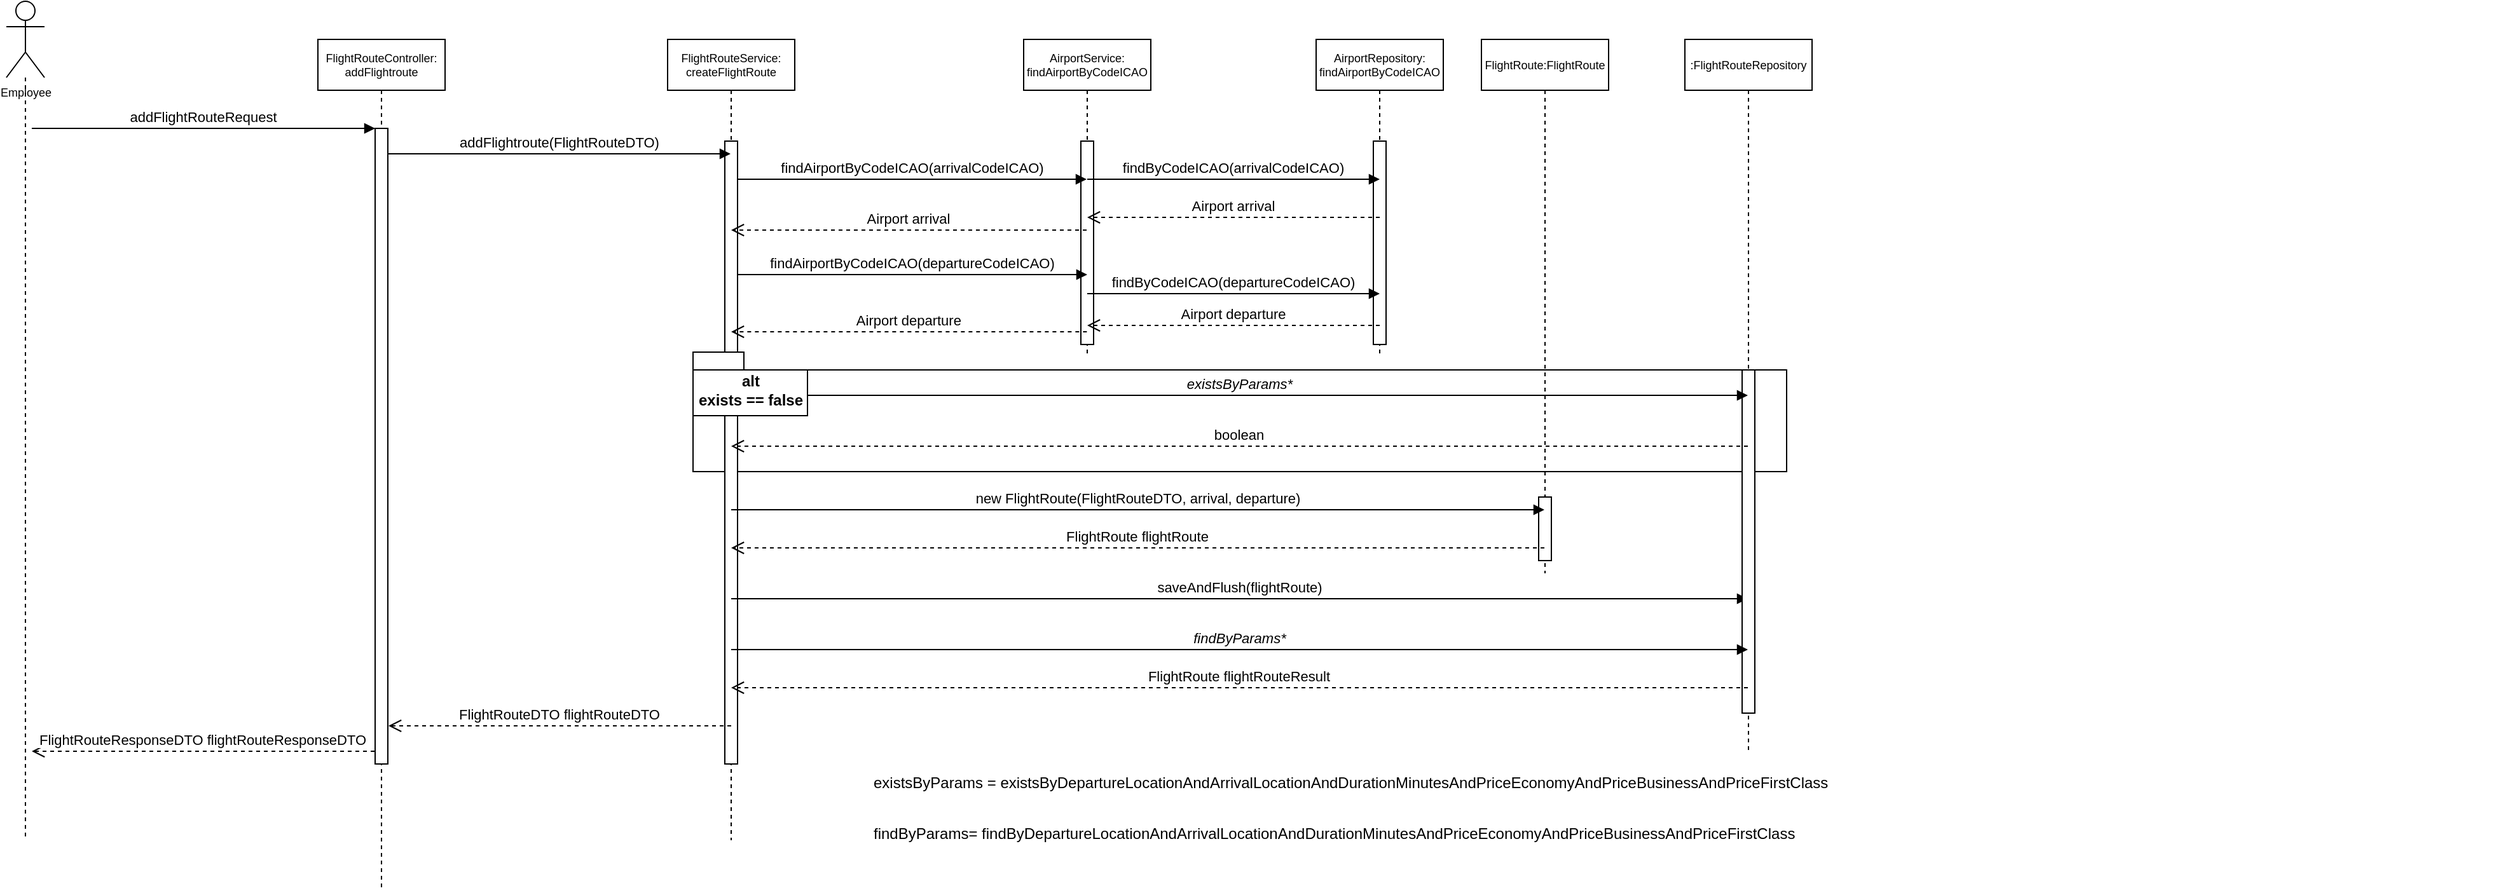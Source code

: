 <mxfile version="15.6.8" type="google"><diagram id="kgpKYQtTHZ0yAKxKKP6v" name="Page-1"><mxGraphModel dx="1483" dy="781" grid="1" gridSize="10" guides="1" tooltips="1" connect="1" arrows="1" fold="1" page="1" pageScale="1" pageWidth="2339" pageHeight="3300" math="0" shadow="0"><root><mxCell id="0"/><mxCell id="1" parent="0"/><mxCell id="11" value="" style="rounded=0;whiteSpace=wrap;html=1;fillColor=none;" parent="1" vertex="1"><mxGeometry x="1140" y="580" width="860" height="80" as="geometry"/></mxCell><mxCell id="3nuBFxr9cyL0pnOWT2aG-1" value="FlightRouteController:&#10;addFlightroute" style="shape=umlLifeline;perimeter=lifelinePerimeter;container=1;collapsible=0;recursiveResize=0;rounded=0;shadow=0;strokeWidth=1;fontSize=9;" parent="1" vertex="1"><mxGeometry x="845" y="320" width="100" height="670" as="geometry"/></mxCell><mxCell id="3nuBFxr9cyL0pnOWT2aG-2" value="" style="points=[];perimeter=orthogonalPerimeter;rounded=0;shadow=0;strokeWidth=1;" parent="3nuBFxr9cyL0pnOWT2aG-1" vertex="1"><mxGeometry x="45" y="70" width="10" height="500" as="geometry"/></mxCell><mxCell id="3nuBFxr9cyL0pnOWT2aG-3" value="addFlightRouteRequest" style="verticalAlign=bottom;startArrow=none;endArrow=block;startSize=8;shadow=0;strokeWidth=1;startFill=0;" parent="3nuBFxr9cyL0pnOWT2aG-1" target="3nuBFxr9cyL0pnOWT2aG-2" edge="1"><mxGeometry relative="1" as="geometry"><mxPoint x="-225" y="70" as="sourcePoint"/></mxGeometry></mxCell><mxCell id="3nuBFxr9cyL0pnOWT2aG-5" value="FlightRouteService:&#10;createFlightRoute" style="shape=umlLifeline;perimeter=lifelinePerimeter;container=1;collapsible=0;recursiveResize=0;rounded=0;shadow=0;strokeWidth=1;fontSize=9;" parent="1" vertex="1"><mxGeometry x="1120" y="320" width="100" height="630" as="geometry"/></mxCell><mxCell id="3nuBFxr9cyL0pnOWT2aG-6" value="" style="points=[];perimeter=orthogonalPerimeter;rounded=0;shadow=0;strokeWidth=1;" parent="3nuBFxr9cyL0pnOWT2aG-5" vertex="1"><mxGeometry x="45" y="80" width="10" height="490" as="geometry"/></mxCell><mxCell id="Fd8FxSf_azzKfpY1bieM-28" value="saveAndFlush(flightRoute)" style="verticalAlign=bottom;endArrow=block;shadow=0;strokeWidth=1;fontStyle=0" parent="3nuBFxr9cyL0pnOWT2aG-5" target="Fd8FxSf_azzKfpY1bieM-4" edge="1"><mxGeometry relative="1" as="geometry"><mxPoint x="50.0" y="440.0" as="sourcePoint"/><mxPoint x="600" y="440" as="targetPoint"/><Array as="points"><mxPoint x="185.19" y="440"/></Array></mxGeometry></mxCell><mxCell id="Fd8FxSf_azzKfpY1bieM-1" value="FlightRoute:FlightRoute" style="shape=umlLifeline;perimeter=lifelinePerimeter;container=1;collapsible=0;recursiveResize=0;rounded=0;shadow=0;strokeWidth=1;fontSize=9;" parent="1" vertex="1"><mxGeometry x="1760" y="320" width="100" height="420" as="geometry"/></mxCell><mxCell id="Fd8FxSf_azzKfpY1bieM-2" value="" style="points=[];perimeter=orthogonalPerimeter;rounded=0;shadow=0;strokeWidth=1;" parent="Fd8FxSf_azzKfpY1bieM-1" vertex="1"><mxGeometry x="45" y="360" width="10" height="50" as="geometry"/></mxCell><mxCell id="Fd8FxSf_azzKfpY1bieM-4" value=":FlightRouteRepository" style="shape=umlLifeline;perimeter=lifelinePerimeter;container=1;collapsible=0;recursiveResize=0;rounded=0;shadow=0;strokeWidth=1;fontSize=9;" parent="1" vertex="1"><mxGeometry x="1920" y="320" width="100" height="560" as="geometry"/></mxCell><mxCell id="Fd8FxSf_azzKfpY1bieM-5" value="" style="points=[];perimeter=orthogonalPerimeter;rounded=0;shadow=0;strokeWidth=1;" parent="Fd8FxSf_azzKfpY1bieM-4" vertex="1"><mxGeometry x="45" y="260" width="10" height="270" as="geometry"/></mxCell><mxCell id="Fd8FxSf_azzKfpY1bieM-15" value="addFlightroute(FlightRouteDTO)" style="verticalAlign=bottom;endArrow=block;shadow=0;strokeWidth=1;" parent="1" source="3nuBFxr9cyL0pnOWT2aG-2" target="3nuBFxr9cyL0pnOWT2aG-5" edge="1"><mxGeometry relative="1" as="geometry"><mxPoint x="920.0" y="650.0" as="sourcePoint"/><mxPoint x="1160" y="410" as="targetPoint"/><Array as="points"><mxPoint x="1000" y="410"/></Array></mxGeometry></mxCell><mxCell id="Fd8FxSf_azzKfpY1bieM-16" value="AirportService:&#10;findAirportByCodeICAO" style="shape=umlLifeline;perimeter=lifelinePerimeter;container=1;collapsible=0;recursiveResize=0;rounded=0;shadow=0;strokeWidth=1;fontSize=9;" parent="1" vertex="1"><mxGeometry x="1400" y="320" width="100" height="250" as="geometry"/></mxCell><mxCell id="Fd8FxSf_azzKfpY1bieM-17" value="" style="points=[];perimeter=orthogonalPerimeter;rounded=0;shadow=0;strokeWidth=1;" parent="Fd8FxSf_azzKfpY1bieM-16" vertex="1"><mxGeometry x="45" y="80" width="10" height="160" as="geometry"/></mxCell><mxCell id="Fd8FxSf_azzKfpY1bieM-18" value="findAirportByCodeICAO(arrivalCodeICAO)" style="verticalAlign=bottom;endArrow=block;shadow=0;strokeWidth=1;" parent="1" source="3nuBFxr9cyL0pnOWT2aG-6" target="Fd8FxSf_azzKfpY1bieM-16" edge="1"><mxGeometry relative="1" as="geometry"><mxPoint x="1200" y="550" as="sourcePoint"/><mxPoint x="1420" y="430" as="targetPoint"/><Array as="points"><mxPoint x="1290" y="430"/></Array></mxGeometry></mxCell><mxCell id="Fd8FxSf_azzKfpY1bieM-19" value="Airport arrival" style="verticalAlign=bottom;endArrow=open;dashed=1;endSize=8;shadow=0;strokeWidth=1;" parent="1" source="Fd8FxSf_azzKfpY1bieM-16" target="3nuBFxr9cyL0pnOWT2aG-5" edge="1"><mxGeometry relative="1" as="geometry"><mxPoint x="1230.0" y="450.0" as="targetPoint"/><mxPoint x="1400" y="450.0" as="sourcePoint"/><Array as="points"><mxPoint x="1330" y="470"/></Array></mxGeometry></mxCell><mxCell id="Fd8FxSf_azzKfpY1bieM-20" value="findAirportByCodeICAO(departureCodeICAO)" style="verticalAlign=bottom;endArrow=block;shadow=0;strokeWidth=1;entryX=0.5;entryY=0.75;entryDx=0;entryDy=0;entryPerimeter=0;" parent="1" edge="1"><mxGeometry relative="1" as="geometry"><mxPoint x="1175" y="505" as="sourcePoint"/><mxPoint x="1450" y="505" as="targetPoint"/><Array as="points"><mxPoint x="1300" y="505"/></Array></mxGeometry></mxCell><mxCell id="Fd8FxSf_azzKfpY1bieM-21" value="Airport departure" style="verticalAlign=bottom;endArrow=open;dashed=1;endSize=8;shadow=0;strokeWidth=1;" parent="1" edge="1"><mxGeometry relative="1" as="geometry"><mxPoint x="1170.0" y="550" as="targetPoint"/><mxPoint x="1449.69" y="550" as="sourcePoint"/></mxGeometry></mxCell><mxCell id="Fd8FxSf_azzKfpY1bieM-22" value="existsByParams*" style="verticalAlign=bottom;endArrow=block;shadow=0;strokeWidth=1;fontStyle=2" parent="1" target="Fd8FxSf_azzKfpY1bieM-4" edge="1"><mxGeometry relative="1" as="geometry"><mxPoint x="1170" y="600" as="sourcePoint"/><mxPoint x="1444.5" y="600" as="targetPoint"/><Array as="points"><mxPoint x="1285" y="600"/></Array></mxGeometry></mxCell><mxCell id="Fd8FxSf_azzKfpY1bieM-24" value="boolean" style="verticalAlign=bottom;endArrow=open;dashed=1;endSize=8;shadow=0;strokeWidth=1;" parent="1" source="Fd8FxSf_azzKfpY1bieM-4" target="3nuBFxr9cyL0pnOWT2aG-5" edge="1"><mxGeometry relative="1" as="geometry"><mxPoint x="1200.0" y="640" as="targetPoint"/><mxPoint x="1479.69" y="640" as="sourcePoint"/><Array as="points"><mxPoint x="1390" y="640"/></Array></mxGeometry></mxCell><mxCell id="Fd8FxSf_azzKfpY1bieM-26" value="new FlightRoute(FlightRouteDTO, arrival, departure)" style="verticalAlign=bottom;endArrow=block;shadow=0;strokeWidth=1;fontStyle=0" parent="1" source="3nuBFxr9cyL0pnOWT2aG-5" target="Fd8FxSf_azzKfpY1bieM-1" edge="1"><mxGeometry relative="1" as="geometry"><mxPoint x="1190" y="690" as="sourcePoint"/><mxPoint x="1789.5" y="690" as="targetPoint"/><Array as="points"><mxPoint x="1305" y="690"/></Array></mxGeometry></mxCell><mxCell id="Fd8FxSf_azzKfpY1bieM-27" value="FlightRoute flightRoute" style="verticalAlign=bottom;endArrow=open;dashed=1;endSize=8;shadow=0;strokeWidth=1;" parent="1" source="Fd8FxSf_azzKfpY1bieM-1" edge="1"><mxGeometry relative="1" as="geometry"><mxPoint x="1170.0" y="720" as="targetPoint"/><mxPoint x="1449.69" y="720" as="sourcePoint"/></mxGeometry></mxCell><mxCell id="Fd8FxSf_azzKfpY1bieM-29" value="findByParams*" style="verticalAlign=bottom;endArrow=block;shadow=0;strokeWidth=1;fontStyle=2" parent="1" edge="1" target="Fd8FxSf_azzKfpY1bieM-4"><mxGeometry relative="1" as="geometry"><mxPoint x="1170" y="800" as="sourcePoint"/><mxPoint x="1769.5" y="800" as="targetPoint"/><Array as="points"><mxPoint x="1285" y="800"/></Array></mxGeometry></mxCell><mxCell id="Fd8FxSf_azzKfpY1bieM-30" value="FlightRoute flightRouteResult" style="verticalAlign=bottom;endArrow=open;dashed=1;endSize=8;shadow=0;strokeWidth=1;" parent="1" source="Fd8FxSf_azzKfpY1bieM-4" edge="1"><mxGeometry relative="1" as="geometry"><mxPoint x="1170.0" y="830.0" as="targetPoint"/><mxPoint x="1609.5" y="830.0" as="sourcePoint"/></mxGeometry></mxCell><mxCell id="Fd8FxSf_azzKfpY1bieM-31" value="FlightRouteDTO flightRouteDTO" style="verticalAlign=bottom;endArrow=open;dashed=1;endSize=8;shadow=0;strokeWidth=1;" parent="1" edge="1"><mxGeometry relative="1" as="geometry"><mxPoint x="900.5" y="860.0" as="targetPoint"/><mxPoint x="1170" y="860" as="sourcePoint"/></mxGeometry></mxCell><mxCell id="Fd8FxSf_azzKfpY1bieM-32" value="FlightRouteResponseDTO flightRouteResponseDTO" style="verticalAlign=bottom;endArrow=open;dashed=1;endSize=8;shadow=0;strokeWidth=1;" parent="1" edge="1"><mxGeometry relative="1" as="geometry"><mxPoint x="620.0" y="880.0" as="targetPoint"/><mxPoint x="889.5" y="880.0" as="sourcePoint"/></mxGeometry></mxCell><mxCell id="Fd8FxSf_azzKfpY1bieM-37" style="edgeStyle=orthogonalEdgeStyle;curved=0;rounded=1;sketch=0;orthogonalLoop=1;jettySize=auto;html=1;fontSize=9;endArrow=none;endFill=0;dashed=1;" parent="1" source="Fd8FxSf_azzKfpY1bieM-36" edge="1"><mxGeometry relative="1" as="geometry"><mxPoint x="615.0" y="950.0" as="targetPoint"/></mxGeometry></mxCell><mxCell id="Fd8FxSf_azzKfpY1bieM-36" value="Employee" style="shape=umlActor;verticalLabelPosition=bottom;verticalAlign=top;html=1;outlineConnect=0;rounded=0;sketch=0;fontSize=9;" parent="1" vertex="1"><mxGeometry x="600" y="290" width="30" height="60" as="geometry"/></mxCell><mxCell id="2" value="AirportRepository:&#10;findAirportByCodeICAO" style="shape=umlLifeline;perimeter=lifelinePerimeter;container=1;collapsible=0;recursiveResize=0;rounded=0;shadow=0;strokeWidth=1;fontSize=9;" parent="1" vertex="1"><mxGeometry x="1630" y="320" width="100" height="250" as="geometry"/></mxCell><mxCell id="3" value="" style="points=[];perimeter=orthogonalPerimeter;rounded=0;shadow=0;strokeWidth=1;" parent="2" vertex="1"><mxGeometry x="45" y="80" width="10" height="160" as="geometry"/></mxCell><mxCell id="4" value="findByCodeICAO(arrivalCodeICAO)" style="verticalAlign=bottom;endArrow=block;shadow=0;strokeWidth=1;" parent="1" edge="1"><mxGeometry relative="1" as="geometry"><mxPoint x="1450" y="430" as="sourcePoint"/><mxPoint x="1680" y="430" as="targetPoint"/><Array as="points"><mxPoint x="1565" y="430"/></Array></mxGeometry></mxCell><mxCell id="5" value="alt&lt;br&gt;exists == false" style="shape=folder;fontStyle=1;spacingTop=10;tabWidth=40;tabHeight=14;tabPosition=left;html=1;" parent="1" vertex="1"><mxGeometry x="1140" y="566" width="90" height="50" as="geometry"/></mxCell><mxCell id="6" value="Airport arrival" style="verticalAlign=bottom;endArrow=open;dashed=1;endSize=8;shadow=0;strokeWidth=1;" parent="1" edge="1"><mxGeometry relative="1" as="geometry"><mxPoint x="1450" y="460" as="targetPoint"/><mxPoint x="1680" y="460" as="sourcePoint"/><Array as="points"><mxPoint x="1610.5" y="460"/></Array></mxGeometry></mxCell><mxCell id="7" value="findByCodeICAO(departureCodeICAO)" style="verticalAlign=bottom;endArrow=block;shadow=0;strokeWidth=1;" parent="1" edge="1"><mxGeometry relative="1" as="geometry"><mxPoint x="1450" y="520" as="sourcePoint"/><mxPoint x="1680" y="520" as="targetPoint"/><Array as="points"><mxPoint x="1565" y="520"/></Array></mxGeometry></mxCell><mxCell id="8" value="Airport departure" style="verticalAlign=bottom;endArrow=open;dashed=1;endSize=8;shadow=0;strokeWidth=1;" parent="1" edge="1"><mxGeometry relative="1" as="geometry"><mxPoint x="1450" y="545" as="targetPoint"/><mxPoint x="1680" y="545" as="sourcePoint"/><Array as="points"><mxPoint x="1610.5" y="545"/></Array></mxGeometry></mxCell><mxCell id="Ml0MGB8BDw_CmexjEBPC-11" value="existsByParams =&amp;nbsp;existsByDepartureLocationAndArrivalLocationAndDurationMinutesAndPriceEconomyAndPriceBusinessAndPriceFirstClass" style="text;html=1;strokeColor=none;fillColor=none;align=left;verticalAlign=middle;whiteSpace=wrap;rounded=0;" vertex="1" parent="1"><mxGeometry x="1280" y="890" width="1280" height="30" as="geometry"/></mxCell><mxCell id="Ml0MGB8BDw_CmexjEBPC-12" value="findByParams=&amp;nbsp;findByDepartureLocationAndArrivalLocationAndDurationMinutesAndPriceEconomyAndPriceBusinessAndPriceFirstClass" style="text;html=1;strokeColor=none;fillColor=none;align=left;verticalAlign=middle;whiteSpace=wrap;rounded=0;" vertex="1" parent="1"><mxGeometry x="1280" y="930" width="1280" height="30" as="geometry"/></mxCell></root></mxGraphModel></diagram></mxfile>